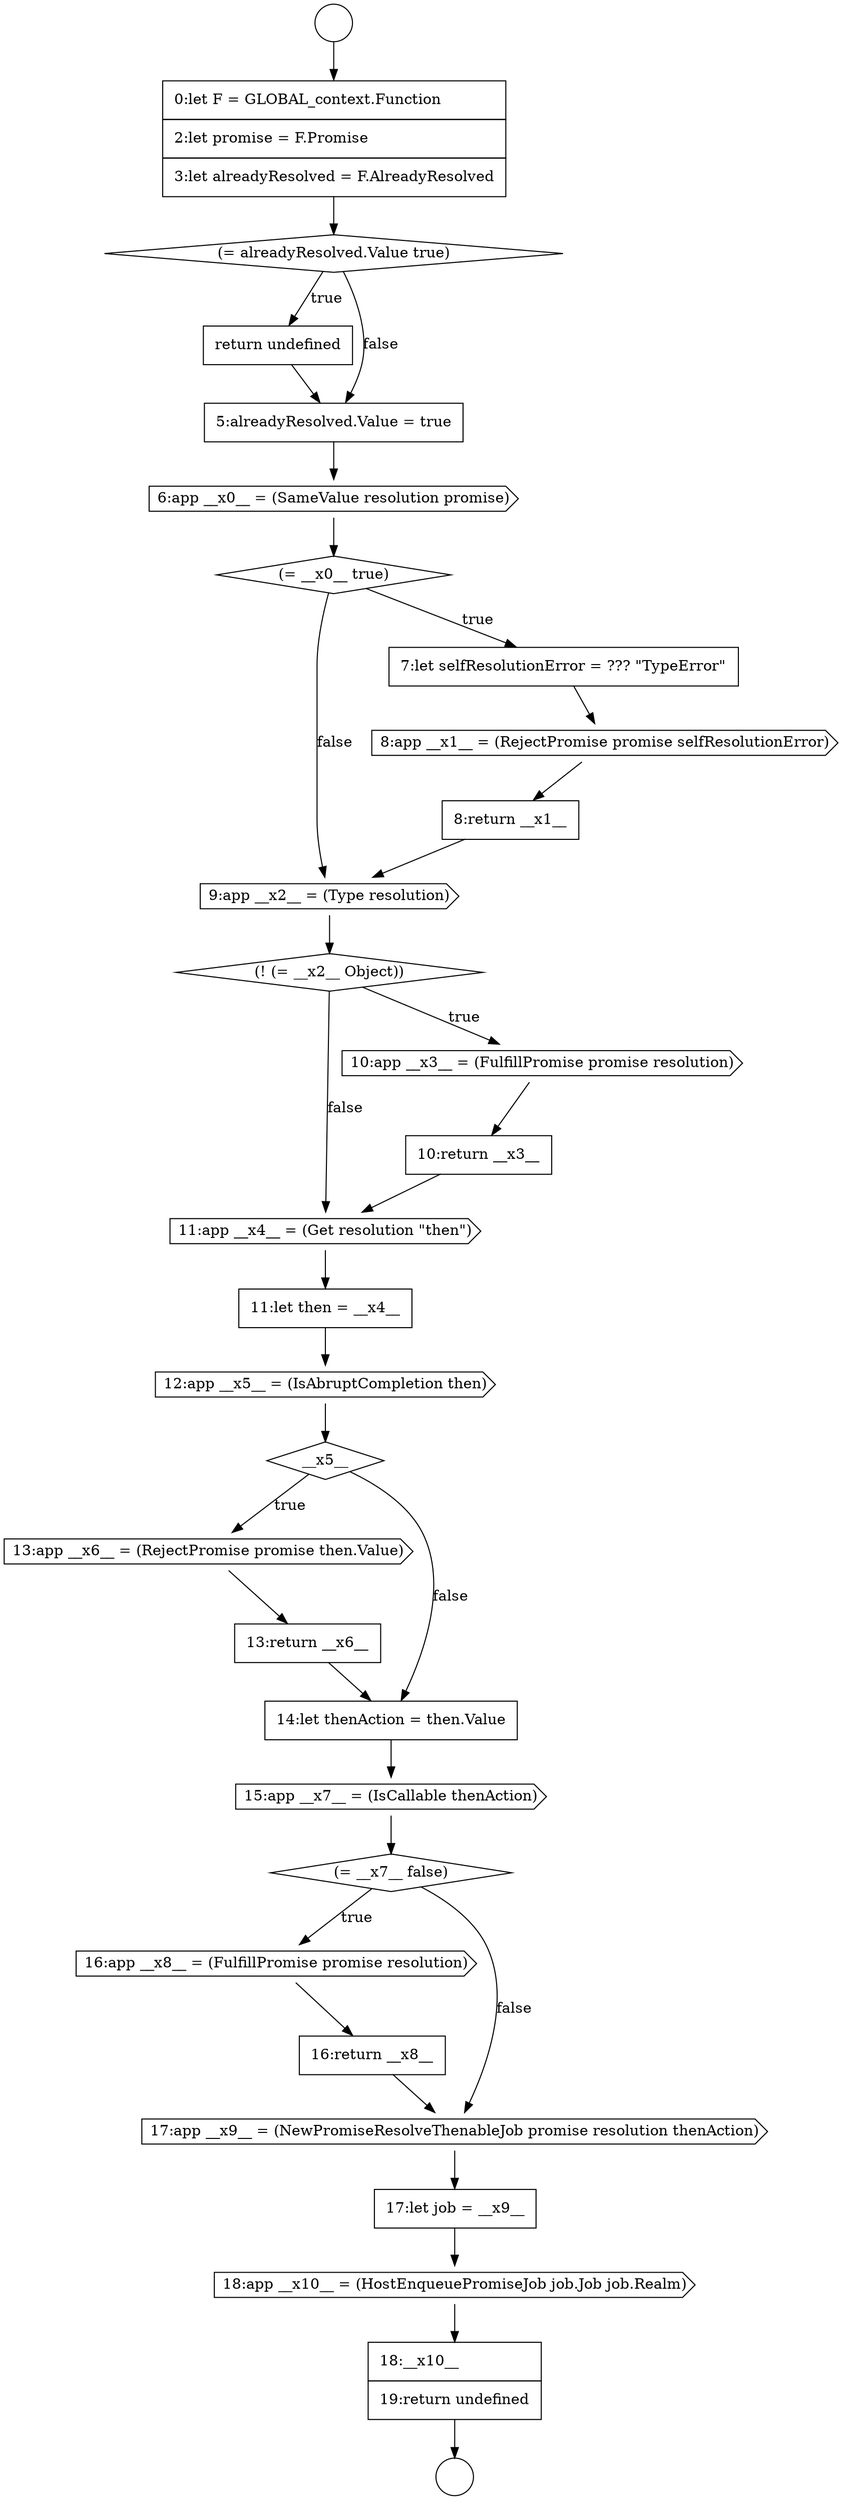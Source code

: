 digraph {
  node18171 [shape=cds, label=<<font color="black">9:app __x2__ = (Type resolution)</font>> color="black" fillcolor="white" style=filled]
  node18187 [shape=none, margin=0, label=<<font color="black">
    <table border="0" cellborder="1" cellspacing="0" cellpadding="10">
      <tr><td align="left">17:let job = __x9__</td></tr>
    </table>
  </font>> color="black" fillcolor="white" style=filled]
  node18175 [shape=cds, label=<<font color="black">11:app __x4__ = (Get resolution &quot;then&quot;)</font>> color="black" fillcolor="white" style=filled]
  node18177 [shape=cds, label=<<font color="black">12:app __x5__ = (IsAbruptCompletion then)</font>> color="black" fillcolor="white" style=filled]
  node18168 [shape=none, margin=0, label=<<font color="black">
    <table border="0" cellborder="1" cellspacing="0" cellpadding="10">
      <tr><td align="left">7:let selfResolutionError = ??? &quot;TypeError&quot;</td></tr>
    </table>
  </font>> color="black" fillcolor="white" style=filled]
  node18183 [shape=diamond, label=<<font color="black">(= __x7__ false)</font>> color="black" fillcolor="white" style=filled]
  node18172 [shape=diamond, label=<<font color="black">(! (= __x2__ Object))</font>> color="black" fillcolor="white" style=filled]
  node18188 [shape=cds, label=<<font color="black">18:app __x10__ = (HostEnqueuePromiseJob job.Job job.Realm)</font>> color="black" fillcolor="white" style=filled]
  node18176 [shape=none, margin=0, label=<<font color="black">
    <table border="0" cellborder="1" cellspacing="0" cellpadding="10">
      <tr><td align="left">11:let then = __x4__</td></tr>
    </table>
  </font>> color="black" fillcolor="white" style=filled]
  node18169 [shape=cds, label=<<font color="black">8:app __x1__ = (RejectPromise promise selfResolutionError)</font>> color="black" fillcolor="white" style=filled]
  node18164 [shape=none, margin=0, label=<<font color="black">
    <table border="0" cellborder="1" cellspacing="0" cellpadding="10">
      <tr><td align="left">return undefined</td></tr>
    </table>
  </font>> color="black" fillcolor="white" style=filled]
  node18189 [shape=none, margin=0, label=<<font color="black">
    <table border="0" cellborder="1" cellspacing="0" cellpadding="10">
      <tr><td align="left">18:__x10__</td></tr>
      <tr><td align="left">19:return undefined</td></tr>
    </table>
  </font>> color="black" fillcolor="white" style=filled]
  node18173 [shape=cds, label=<<font color="black">10:app __x3__ = (FulfillPromise promise resolution)</font>> color="black" fillcolor="white" style=filled]
  node18163 [shape=diamond, label=<<font color="black">(= alreadyResolved.Value true)</font>> color="black" fillcolor="white" style=filled]
  node18170 [shape=none, margin=0, label=<<font color="black">
    <table border="0" cellborder="1" cellspacing="0" cellpadding="10">
      <tr><td align="left">8:return __x1__</td></tr>
    </table>
  </font>> color="black" fillcolor="white" style=filled]
  node18179 [shape=cds, label=<<font color="black">13:app __x6__ = (RejectPromise promise then.Value)</font>> color="black" fillcolor="white" style=filled]
  node18166 [shape=cds, label=<<font color="black">6:app __x0__ = (SameValue resolution promise)</font>> color="black" fillcolor="white" style=filled]
  node18162 [shape=none, margin=0, label=<<font color="black">
    <table border="0" cellborder="1" cellspacing="0" cellpadding="10">
      <tr><td align="left">0:let F = GLOBAL_context.Function</td></tr>
      <tr><td align="left">2:let promise = F.Promise</td></tr>
      <tr><td align="left">3:let alreadyResolved = F.AlreadyResolved</td></tr>
    </table>
  </font>> color="black" fillcolor="white" style=filled]
  node18174 [shape=none, margin=0, label=<<font color="black">
    <table border="0" cellborder="1" cellspacing="0" cellpadding="10">
      <tr><td align="left">10:return __x3__</td></tr>
    </table>
  </font>> color="black" fillcolor="white" style=filled]
  node18180 [shape=none, margin=0, label=<<font color="black">
    <table border="0" cellborder="1" cellspacing="0" cellpadding="10">
      <tr><td align="left">13:return __x6__</td></tr>
    </table>
  </font>> color="black" fillcolor="white" style=filled]
  node18165 [shape=none, margin=0, label=<<font color="black">
    <table border="0" cellborder="1" cellspacing="0" cellpadding="10">
      <tr><td align="left">5:alreadyResolved.Value = true</td></tr>
    </table>
  </font>> color="black" fillcolor="white" style=filled]
  node18161 [shape=circle label=" " color="black" fillcolor="white" style=filled]
  node18178 [shape=diamond, label=<<font color="black">__x5__</font>> color="black" fillcolor="white" style=filled]
  node18184 [shape=cds, label=<<font color="black">16:app __x8__ = (FulfillPromise promise resolution)</font>> color="black" fillcolor="white" style=filled]
  node18182 [shape=cds, label=<<font color="black">15:app __x7__ = (IsCallable thenAction)</font>> color="black" fillcolor="white" style=filled]
  node18167 [shape=diamond, label=<<font color="black">(= __x0__ true)</font>> color="black" fillcolor="white" style=filled]
  node18160 [shape=circle label=" " color="black" fillcolor="white" style=filled]
  node18185 [shape=none, margin=0, label=<<font color="black">
    <table border="0" cellborder="1" cellspacing="0" cellpadding="10">
      <tr><td align="left">16:return __x8__</td></tr>
    </table>
  </font>> color="black" fillcolor="white" style=filled]
  node18186 [shape=cds, label=<<font color="black">17:app __x9__ = (NewPromiseResolveThenableJob promise resolution thenAction)</font>> color="black" fillcolor="white" style=filled]
  node18181 [shape=none, margin=0, label=<<font color="black">
    <table border="0" cellborder="1" cellspacing="0" cellpadding="10">
      <tr><td align="left">14:let thenAction = then.Value</td></tr>
    </table>
  </font>> color="black" fillcolor="white" style=filled]
  node18170 -> node18171 [ color="black"]
  node18182 -> node18183 [ color="black"]
  node18180 -> node18181 [ color="black"]
  node18189 -> node18161 [ color="black"]
  node18181 -> node18182 [ color="black"]
  node18187 -> node18188 [ color="black"]
  node18179 -> node18180 [ color="black"]
  node18175 -> node18176 [ color="black"]
  node18168 -> node18169 [ color="black"]
  node18177 -> node18178 [ color="black"]
  node18164 -> node18165 [ color="black"]
  node18162 -> node18163 [ color="black"]
  node18176 -> node18177 [ color="black"]
  node18173 -> node18174 [ color="black"]
  node18166 -> node18167 [ color="black"]
  node18167 -> node18168 [label=<<font color="black">true</font>> color="black"]
  node18167 -> node18171 [label=<<font color="black">false</font>> color="black"]
  node18186 -> node18187 [ color="black"]
  node18184 -> node18185 [ color="black"]
  node18183 -> node18184 [label=<<font color="black">true</font>> color="black"]
  node18183 -> node18186 [label=<<font color="black">false</font>> color="black"]
  node18174 -> node18175 [ color="black"]
  node18171 -> node18172 [ color="black"]
  node18188 -> node18189 [ color="black"]
  node18172 -> node18173 [label=<<font color="black">true</font>> color="black"]
  node18172 -> node18175 [label=<<font color="black">false</font>> color="black"]
  node18163 -> node18164 [label=<<font color="black">true</font>> color="black"]
  node18163 -> node18165 [label=<<font color="black">false</font>> color="black"]
  node18185 -> node18186 [ color="black"]
  node18178 -> node18179 [label=<<font color="black">true</font>> color="black"]
  node18178 -> node18181 [label=<<font color="black">false</font>> color="black"]
  node18169 -> node18170 [ color="black"]
  node18165 -> node18166 [ color="black"]
  node18160 -> node18162 [ color="black"]
}
